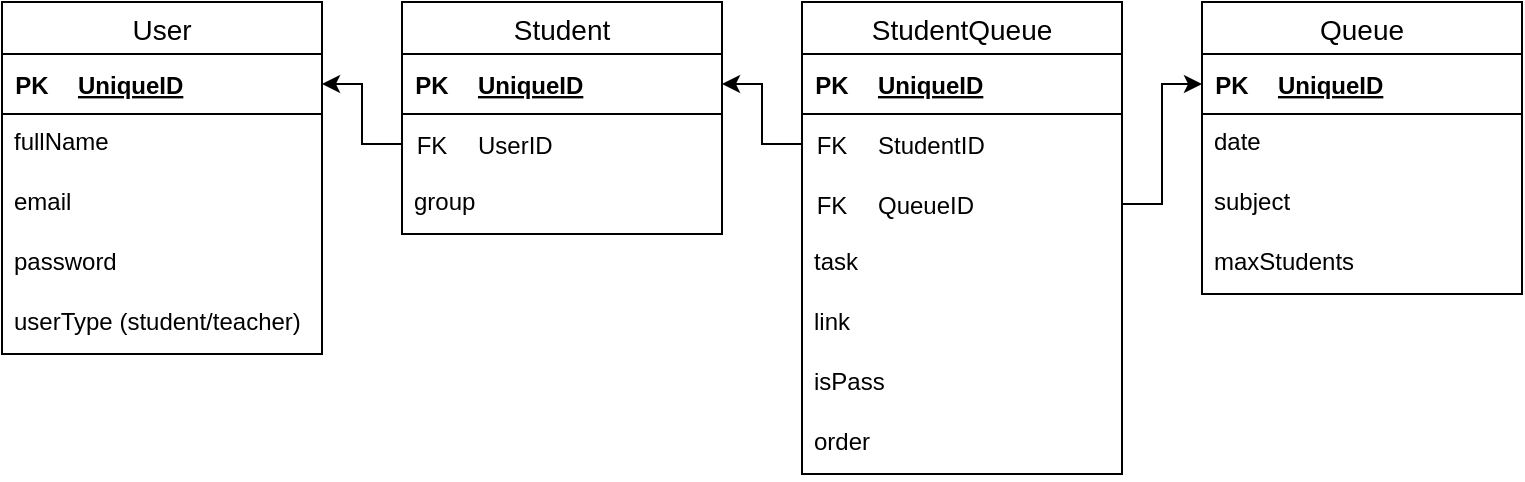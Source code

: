 <mxfile version="20.2.3" type="device"><diagram id="fFjWuVuOXk7ZrrHbgFm6" name="БД"><mxGraphModel dx="1773" dy="594" grid="1" gridSize="10" guides="1" tooltips="1" connect="1" arrows="1" fold="1" page="1" pageScale="1" pageWidth="827" pageHeight="1169" math="0" shadow="0"><root><mxCell id="0"/><mxCell id="1" parent="0"/><mxCell id="e7w7qJBeQ6Q7MkAN1KKX-1" value="User" style="swimlane;fontStyle=0;childLayout=stackLayout;horizontal=1;startSize=26;horizontalStack=0;resizeParent=1;resizeParentMax=0;resizeLast=0;collapsible=1;marginBottom=0;align=center;fontSize=14;" vertex="1" parent="1"><mxGeometry x="-120" y="160" width="160" height="176" as="geometry"/></mxCell><mxCell id="e7w7qJBeQ6Q7MkAN1KKX-17" value="" style="shape=table;startSize=0;container=1;collapsible=1;childLayout=tableLayout;fixedRows=1;rowLines=0;fontStyle=0;align=center;resizeLast=1;strokeColor=none;fillColor=none;collapsible=0;" vertex="1" parent="e7w7qJBeQ6Q7MkAN1KKX-1"><mxGeometry y="26" width="160" height="30" as="geometry"/></mxCell><mxCell id="e7w7qJBeQ6Q7MkAN1KKX-18" value="" style="shape=tableRow;horizontal=0;startSize=0;swimlaneHead=0;swimlaneBody=0;fillColor=none;collapsible=0;dropTarget=0;points=[[0,0.5],[1,0.5]];portConstraint=eastwest;top=0;left=0;right=0;bottom=1;" vertex="1" parent="e7w7qJBeQ6Q7MkAN1KKX-17"><mxGeometry width="160" height="30" as="geometry"/></mxCell><mxCell id="e7w7qJBeQ6Q7MkAN1KKX-19" value="PK" style="shape=partialRectangle;connectable=0;fillColor=none;top=0;left=0;bottom=0;right=0;fontStyle=1;overflow=hidden;" vertex="1" parent="e7w7qJBeQ6Q7MkAN1KKX-18"><mxGeometry width="30" height="30" as="geometry"><mxRectangle width="30" height="30" as="alternateBounds"/></mxGeometry></mxCell><mxCell id="e7w7qJBeQ6Q7MkAN1KKX-20" value="UniqueID" style="shape=partialRectangle;connectable=0;fillColor=none;top=0;left=0;bottom=0;right=0;align=left;spacingLeft=6;fontStyle=5;overflow=hidden;" vertex="1" parent="e7w7qJBeQ6Q7MkAN1KKX-18"><mxGeometry x="30" width="130" height="30" as="geometry"><mxRectangle width="130" height="30" as="alternateBounds"/></mxGeometry></mxCell><mxCell id="e7w7qJBeQ6Q7MkAN1KKX-2" value="fullName" style="text;strokeColor=none;fillColor=none;spacingLeft=4;spacingRight=4;overflow=hidden;rotatable=0;points=[[0,0.5],[1,0.5]];portConstraint=eastwest;fontSize=12;" vertex="1" parent="e7w7qJBeQ6Q7MkAN1KKX-1"><mxGeometry y="56" width="160" height="30" as="geometry"/></mxCell><mxCell id="e7w7qJBeQ6Q7MkAN1KKX-3" value="email" style="text;strokeColor=none;fillColor=none;spacingLeft=4;spacingRight=4;overflow=hidden;rotatable=0;points=[[0,0.5],[1,0.5]];portConstraint=eastwest;fontSize=12;" vertex="1" parent="e7w7qJBeQ6Q7MkAN1KKX-1"><mxGeometry y="86" width="160" height="30" as="geometry"/></mxCell><mxCell id="e7w7qJBeQ6Q7MkAN1KKX-4" value="password" style="text;strokeColor=none;fillColor=none;spacingLeft=4;spacingRight=4;overflow=hidden;rotatable=0;points=[[0,0.5],[1,0.5]];portConstraint=eastwest;fontSize=12;" vertex="1" parent="e7w7qJBeQ6Q7MkAN1KKX-1"><mxGeometry y="116" width="160" height="30" as="geometry"/></mxCell><mxCell id="e7w7qJBeQ6Q7MkAN1KKX-21" value="userType (student/teacher)" style="text;strokeColor=none;fillColor=none;spacingLeft=4;spacingRight=4;overflow=hidden;rotatable=0;points=[[0,0.5],[1,0.5]];portConstraint=eastwest;fontSize=12;" vertex="1" parent="e7w7qJBeQ6Q7MkAN1KKX-1"><mxGeometry y="146" width="160" height="30" as="geometry"/></mxCell><mxCell id="e7w7qJBeQ6Q7MkAN1KKX-5" value="Queue" style="swimlane;fontStyle=0;childLayout=stackLayout;horizontal=1;startSize=26;horizontalStack=0;resizeParent=1;resizeParentMax=0;resizeLast=0;collapsible=1;marginBottom=0;align=center;fontSize=14;" vertex="1" parent="1"><mxGeometry x="480" y="160" width="160" height="146" as="geometry"/></mxCell><mxCell id="e7w7qJBeQ6Q7MkAN1KKX-38" value="" style="shape=table;startSize=0;container=1;collapsible=1;childLayout=tableLayout;fixedRows=1;rowLines=0;fontStyle=0;align=center;resizeLast=1;strokeColor=none;fillColor=none;collapsible=0;" vertex="1" parent="e7w7qJBeQ6Q7MkAN1KKX-5"><mxGeometry y="26" width="160" height="30" as="geometry"/></mxCell><mxCell id="e7w7qJBeQ6Q7MkAN1KKX-39" value="" style="shape=tableRow;horizontal=0;startSize=0;swimlaneHead=0;swimlaneBody=0;fillColor=none;collapsible=0;dropTarget=0;points=[[0,0.5],[1,0.5]];portConstraint=eastwest;top=0;left=0;right=0;bottom=1;" vertex="1" parent="e7w7qJBeQ6Q7MkAN1KKX-38"><mxGeometry width="160" height="30" as="geometry"/></mxCell><mxCell id="e7w7qJBeQ6Q7MkAN1KKX-40" value="PK" style="shape=partialRectangle;connectable=0;fillColor=none;top=0;left=0;bottom=0;right=0;fontStyle=1;overflow=hidden;" vertex="1" parent="e7w7qJBeQ6Q7MkAN1KKX-39"><mxGeometry width="30" height="30" as="geometry"><mxRectangle width="30" height="30" as="alternateBounds"/></mxGeometry></mxCell><mxCell id="e7w7qJBeQ6Q7MkAN1KKX-41" value="UniqueID" style="shape=partialRectangle;connectable=0;fillColor=none;top=0;left=0;bottom=0;right=0;align=left;spacingLeft=6;fontStyle=5;overflow=hidden;" vertex="1" parent="e7w7qJBeQ6Q7MkAN1KKX-39"><mxGeometry x="30" width="130" height="30" as="geometry"><mxRectangle width="130" height="30" as="alternateBounds"/></mxGeometry></mxCell><mxCell id="e7w7qJBeQ6Q7MkAN1KKX-6" value="date" style="text;strokeColor=none;fillColor=none;spacingLeft=4;spacingRight=4;overflow=hidden;rotatable=0;points=[[0,0.5],[1,0.5]];portConstraint=eastwest;fontSize=12;" vertex="1" parent="e7w7qJBeQ6Q7MkAN1KKX-5"><mxGeometry y="56" width="160" height="30" as="geometry"/></mxCell><mxCell id="e7w7qJBeQ6Q7MkAN1KKX-42" value="subject" style="text;strokeColor=none;fillColor=none;spacingLeft=4;spacingRight=4;overflow=hidden;rotatable=0;points=[[0,0.5],[1,0.5]];portConstraint=eastwest;fontSize=12;" vertex="1" parent="e7w7qJBeQ6Q7MkAN1KKX-5"><mxGeometry y="86" width="160" height="30" as="geometry"/></mxCell><mxCell id="e7w7qJBeQ6Q7MkAN1KKX-7" value="maxStudents" style="text;strokeColor=none;fillColor=none;spacingLeft=4;spacingRight=4;overflow=hidden;rotatable=0;points=[[0,0.5],[1,0.5]];portConstraint=eastwest;fontSize=12;" vertex="1" parent="e7w7qJBeQ6Q7MkAN1KKX-5"><mxGeometry y="116" width="160" height="30" as="geometry"/></mxCell><mxCell id="e7w7qJBeQ6Q7MkAN1KKX-9" value="StudentQueue" style="swimlane;fontStyle=0;childLayout=stackLayout;horizontal=1;startSize=26;horizontalStack=0;resizeParent=1;resizeParentMax=0;resizeLast=0;collapsible=1;marginBottom=0;align=center;fontSize=14;" vertex="1" parent="1"><mxGeometry x="280" y="160" width="160" height="236" as="geometry"/></mxCell><mxCell id="e7w7qJBeQ6Q7MkAN1KKX-22" value="" style="shape=table;startSize=0;container=1;collapsible=1;childLayout=tableLayout;fixedRows=1;rowLines=0;fontStyle=0;align=center;resizeLast=1;strokeColor=none;fillColor=none;collapsible=0;" vertex="1" parent="e7w7qJBeQ6Q7MkAN1KKX-9"><mxGeometry y="26" width="160" height="30" as="geometry"/></mxCell><mxCell id="e7w7qJBeQ6Q7MkAN1KKX-23" value="" style="shape=tableRow;horizontal=0;startSize=0;swimlaneHead=0;swimlaneBody=0;fillColor=none;collapsible=0;dropTarget=0;points=[[0,0.5],[1,0.5]];portConstraint=eastwest;top=0;left=0;right=0;bottom=1;" vertex="1" parent="e7w7qJBeQ6Q7MkAN1KKX-22"><mxGeometry width="160" height="30" as="geometry"/></mxCell><mxCell id="e7w7qJBeQ6Q7MkAN1KKX-24" value="PK" style="shape=partialRectangle;connectable=0;fillColor=none;top=0;left=0;bottom=0;right=0;fontStyle=1;overflow=hidden;" vertex="1" parent="e7w7qJBeQ6Q7MkAN1KKX-23"><mxGeometry width="30" height="30" as="geometry"><mxRectangle width="30" height="30" as="alternateBounds"/></mxGeometry></mxCell><mxCell id="e7w7qJBeQ6Q7MkAN1KKX-25" value="UniqueID" style="shape=partialRectangle;connectable=0;fillColor=none;top=0;left=0;bottom=0;right=0;align=left;spacingLeft=6;fontStyle=5;overflow=hidden;" vertex="1" parent="e7w7qJBeQ6Q7MkAN1KKX-23"><mxGeometry x="30" width="130" height="30" as="geometry"><mxRectangle width="130" height="30" as="alternateBounds"/></mxGeometry></mxCell><mxCell id="e7w7qJBeQ6Q7MkAN1KKX-26" value="" style="shape=table;startSize=0;container=1;collapsible=1;childLayout=tableLayout;fixedRows=1;rowLines=0;fontStyle=0;align=center;resizeLast=1;strokeColor=none;fillColor=none;collapsible=0;" vertex="1" parent="e7w7qJBeQ6Q7MkAN1KKX-9"><mxGeometry y="56" width="160" height="30" as="geometry"/></mxCell><mxCell id="e7w7qJBeQ6Q7MkAN1KKX-27" value="" style="shape=tableRow;horizontal=0;startSize=0;swimlaneHead=0;swimlaneBody=0;fillColor=none;collapsible=0;dropTarget=0;points=[[0,0.5],[1,0.5]];portConstraint=eastwest;top=0;left=0;right=0;bottom=0;" vertex="1" parent="e7w7qJBeQ6Q7MkAN1KKX-26"><mxGeometry width="160" height="30" as="geometry"/></mxCell><mxCell id="e7w7qJBeQ6Q7MkAN1KKX-28" value="FK" style="shape=partialRectangle;connectable=0;fillColor=none;top=0;left=0;bottom=0;right=0;fontStyle=0;overflow=hidden;" vertex="1" parent="e7w7qJBeQ6Q7MkAN1KKX-27"><mxGeometry width="30" height="30" as="geometry"><mxRectangle width="30" height="30" as="alternateBounds"/></mxGeometry></mxCell><mxCell id="e7w7qJBeQ6Q7MkAN1KKX-29" value="StudentID" style="shape=partialRectangle;connectable=0;fillColor=none;top=0;left=0;bottom=0;right=0;align=left;spacingLeft=6;fontStyle=0;overflow=hidden;" vertex="1" parent="e7w7qJBeQ6Q7MkAN1KKX-27"><mxGeometry x="30" width="130" height="30" as="geometry"><mxRectangle width="130" height="30" as="alternateBounds"/></mxGeometry></mxCell><mxCell id="e7w7qJBeQ6Q7MkAN1KKX-30" value="" style="shape=table;startSize=0;container=1;collapsible=1;childLayout=tableLayout;fixedRows=1;rowLines=0;fontStyle=0;align=center;resizeLast=1;strokeColor=none;fillColor=none;collapsible=0;" vertex="1" parent="e7w7qJBeQ6Q7MkAN1KKX-9"><mxGeometry y="86" width="160" height="30" as="geometry"/></mxCell><mxCell id="e7w7qJBeQ6Q7MkAN1KKX-31" value="" style="shape=tableRow;horizontal=0;startSize=0;swimlaneHead=0;swimlaneBody=0;fillColor=none;collapsible=0;dropTarget=0;points=[[0,0.5],[1,0.5]];portConstraint=eastwest;top=0;left=0;right=0;bottom=0;" vertex="1" parent="e7w7qJBeQ6Q7MkAN1KKX-30"><mxGeometry width="160" height="30" as="geometry"/></mxCell><mxCell id="e7w7qJBeQ6Q7MkAN1KKX-32" value="FK" style="shape=partialRectangle;connectable=0;fillColor=none;top=0;left=0;bottom=0;right=0;fontStyle=0;overflow=hidden;" vertex="1" parent="e7w7qJBeQ6Q7MkAN1KKX-31"><mxGeometry width="30" height="30" as="geometry"><mxRectangle width="30" height="30" as="alternateBounds"/></mxGeometry></mxCell><mxCell id="e7w7qJBeQ6Q7MkAN1KKX-33" value="QueueID" style="shape=partialRectangle;connectable=0;fillColor=none;top=0;left=0;bottom=0;right=0;align=left;spacingLeft=6;fontStyle=0;overflow=hidden;" vertex="1" parent="e7w7qJBeQ6Q7MkAN1KKX-31"><mxGeometry x="30" width="130" height="30" as="geometry"><mxRectangle width="130" height="30" as="alternateBounds"/></mxGeometry></mxCell><mxCell id="e7w7qJBeQ6Q7MkAN1KKX-11" value="task" style="text;strokeColor=none;fillColor=none;spacingLeft=4;spacingRight=4;overflow=hidden;rotatable=0;points=[[0,0.5],[1,0.5]];portConstraint=eastwest;fontSize=12;" vertex="1" parent="e7w7qJBeQ6Q7MkAN1KKX-9"><mxGeometry y="116" width="160" height="30" as="geometry"/></mxCell><mxCell id="e7w7qJBeQ6Q7MkAN1KKX-10" value="link" style="text;strokeColor=none;fillColor=none;spacingLeft=4;spacingRight=4;overflow=hidden;rotatable=0;points=[[0,0.5],[1,0.5]];portConstraint=eastwest;fontSize=12;" vertex="1" parent="e7w7qJBeQ6Q7MkAN1KKX-9"><mxGeometry y="146" width="160" height="30" as="geometry"/></mxCell><mxCell id="e7w7qJBeQ6Q7MkAN1KKX-12" value="isPass" style="text;strokeColor=none;fillColor=none;spacingLeft=4;spacingRight=4;overflow=hidden;rotatable=0;points=[[0,0.5],[1,0.5]];portConstraint=eastwest;fontSize=12;" vertex="1" parent="e7w7qJBeQ6Q7MkAN1KKX-9"><mxGeometry y="176" width="160" height="30" as="geometry"/></mxCell><mxCell id="e7w7qJBeQ6Q7MkAN1KKX-43" value="order" style="text;strokeColor=none;fillColor=none;spacingLeft=4;spacingRight=4;overflow=hidden;rotatable=0;points=[[0,0.5],[1,0.5]];portConstraint=eastwest;fontSize=12;" vertex="1" parent="e7w7qJBeQ6Q7MkAN1KKX-9"><mxGeometry y="206" width="160" height="30" as="geometry"/></mxCell><mxCell id="e7w7qJBeQ6Q7MkAN1KKX-45" style="edgeStyle=orthogonalEdgeStyle;rounded=0;orthogonalLoop=1;jettySize=auto;html=1;" edge="1" parent="1" source="e7w7qJBeQ6Q7MkAN1KKX-31" target="e7w7qJBeQ6Q7MkAN1KKX-39"><mxGeometry relative="1" as="geometry"/></mxCell><mxCell id="e7w7qJBeQ6Q7MkAN1KKX-46" value="Student" style="swimlane;fontStyle=0;childLayout=stackLayout;horizontal=1;startSize=26;horizontalStack=0;resizeParent=1;resizeParentMax=0;resizeLast=0;collapsible=1;marginBottom=0;align=center;fontSize=14;" vertex="1" parent="1"><mxGeometry x="80" y="160" width="160" height="116" as="geometry"/></mxCell><mxCell id="e7w7qJBeQ6Q7MkAN1KKX-47" value="" style="shape=table;startSize=0;container=1;collapsible=1;childLayout=tableLayout;fixedRows=1;rowLines=0;fontStyle=0;align=center;resizeLast=1;strokeColor=none;fillColor=none;collapsible=0;" vertex="1" parent="e7w7qJBeQ6Q7MkAN1KKX-46"><mxGeometry y="26" width="160" height="30" as="geometry"/></mxCell><mxCell id="e7w7qJBeQ6Q7MkAN1KKX-48" value="" style="shape=tableRow;horizontal=0;startSize=0;swimlaneHead=0;swimlaneBody=0;fillColor=none;collapsible=0;dropTarget=0;points=[[0,0.5],[1,0.5]];portConstraint=eastwest;top=0;left=0;right=0;bottom=1;" vertex="1" parent="e7w7qJBeQ6Q7MkAN1KKX-47"><mxGeometry width="160" height="30" as="geometry"/></mxCell><mxCell id="e7w7qJBeQ6Q7MkAN1KKX-49" value="PK" style="shape=partialRectangle;connectable=0;fillColor=none;top=0;left=0;bottom=0;right=0;fontStyle=1;overflow=hidden;" vertex="1" parent="e7w7qJBeQ6Q7MkAN1KKX-48"><mxGeometry width="30" height="30" as="geometry"><mxRectangle width="30" height="30" as="alternateBounds"/></mxGeometry></mxCell><mxCell id="e7w7qJBeQ6Q7MkAN1KKX-50" value="UniqueID" style="shape=partialRectangle;connectable=0;fillColor=none;top=0;left=0;bottom=0;right=0;align=left;spacingLeft=6;fontStyle=5;overflow=hidden;" vertex="1" parent="e7w7qJBeQ6Q7MkAN1KKX-48"><mxGeometry x="30" width="130" height="30" as="geometry"><mxRectangle width="130" height="30" as="alternateBounds"/></mxGeometry></mxCell><mxCell id="e7w7qJBeQ6Q7MkAN1KKX-55" value="" style="shape=table;startSize=0;container=1;collapsible=1;childLayout=tableLayout;fixedRows=1;rowLines=0;fontStyle=0;align=center;resizeLast=1;strokeColor=none;fillColor=none;collapsible=0;" vertex="1" parent="e7w7qJBeQ6Q7MkAN1KKX-46"><mxGeometry y="56" width="160" height="30" as="geometry"/></mxCell><mxCell id="e7w7qJBeQ6Q7MkAN1KKX-56" value="" style="shape=tableRow;horizontal=0;startSize=0;swimlaneHead=0;swimlaneBody=0;fillColor=none;collapsible=0;dropTarget=0;points=[[0,0.5],[1,0.5]];portConstraint=eastwest;top=0;left=0;right=0;bottom=0;" vertex="1" parent="e7w7qJBeQ6Q7MkAN1KKX-55"><mxGeometry width="160" height="30" as="geometry"/></mxCell><mxCell id="e7w7qJBeQ6Q7MkAN1KKX-57" value="FK" style="shape=partialRectangle;connectable=0;fillColor=none;top=0;left=0;bottom=0;right=0;fontStyle=0;overflow=hidden;" vertex="1" parent="e7w7qJBeQ6Q7MkAN1KKX-56"><mxGeometry width="30" height="30" as="geometry"><mxRectangle width="30" height="30" as="alternateBounds"/></mxGeometry></mxCell><mxCell id="e7w7qJBeQ6Q7MkAN1KKX-58" value="UserID" style="shape=partialRectangle;connectable=0;fillColor=none;top=0;left=0;bottom=0;right=0;align=left;spacingLeft=6;fontStyle=0;overflow=hidden;" vertex="1" parent="e7w7qJBeQ6Q7MkAN1KKX-56"><mxGeometry x="30" width="130" height="30" as="geometry"><mxRectangle width="130" height="30" as="alternateBounds"/></mxGeometry></mxCell><mxCell id="e7w7qJBeQ6Q7MkAN1KKX-51" value="group" style="text;strokeColor=none;fillColor=none;spacingLeft=4;spacingRight=4;overflow=hidden;rotatable=0;points=[[0,0.5],[1,0.5]];portConstraint=eastwest;fontSize=12;" vertex="1" parent="e7w7qJBeQ6Q7MkAN1KKX-46"><mxGeometry y="86" width="160" height="30" as="geometry"/></mxCell><mxCell id="e7w7qJBeQ6Q7MkAN1KKX-59" style="edgeStyle=orthogonalEdgeStyle;rounded=0;orthogonalLoop=1;jettySize=auto;html=1;" edge="1" parent="1" source="e7w7qJBeQ6Q7MkAN1KKX-56" target="e7w7qJBeQ6Q7MkAN1KKX-18"><mxGeometry relative="1" as="geometry"/></mxCell><mxCell id="e7w7qJBeQ6Q7MkAN1KKX-61" style="edgeStyle=orthogonalEdgeStyle;rounded=0;orthogonalLoop=1;jettySize=auto;html=1;" edge="1" parent="1" source="e7w7qJBeQ6Q7MkAN1KKX-27" target="e7w7qJBeQ6Q7MkAN1KKX-48"><mxGeometry relative="1" as="geometry"/></mxCell></root></mxGraphModel></diagram></mxfile>